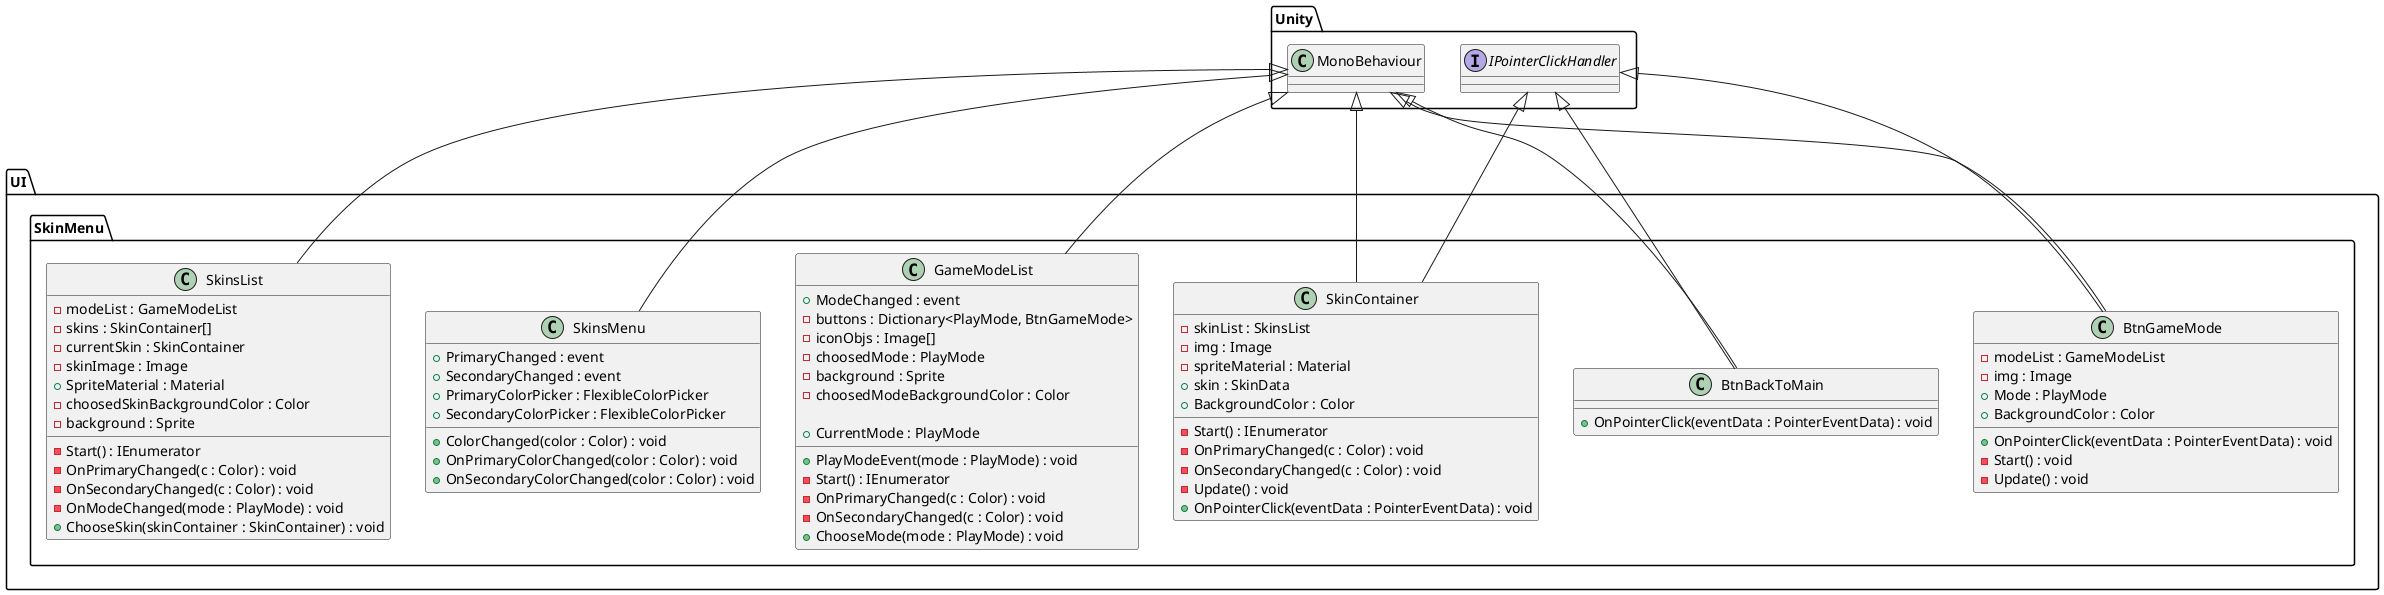 @startuml

package Unity {
    class MonoBehaviour
    interface IPointerClickHandler
}

package UI{
    package SkinMenu{
        class BtnBackToMain
        {
            + OnPointerClick(eventData : PointerEventData) : void
        }
        MonoBehaviour <|--- BtnBackToMain
        IPointerClickHandler <|---BtnBackToMain

        class BtnGameMode
        {
            - modeList : GameModeList
            - img : Image
            + Mode : PlayMode
            + BackgroundColor : Color
            + OnPointerClick(eventData : PointerEventData) : void
            - Start() : void
            - Update() : void
        }
        MonoBehaviour <|--- BtnGameMode
        IPointerClickHandler <|---BtnGameMode

        class GameModeList
        {
            + PlayModeEvent(mode : PlayMode) : void
            + ModeChanged : event
            - buttons : Dictionary<PlayMode, BtnGameMode>
            - iconObjs : Image[]
            - choosedMode : PlayMode
            - background : Sprite
            - choosedModeBackgroundColor : Color

            + CurrentMode : PlayMode
            - Start() : IEnumerator
            - OnPrimaryChanged(c : Color) : void
            - OnSecondaryChanged(c : Color) : void
            + ChooseMode(mode : PlayMode) : void
        }
        MonoBehaviour <|--- GameModeList

        class SkinContainer
        {
            - skinList : SkinsList
            - img : Image
            - spriteMaterial : Material
            + skin : SkinData
            + BackgroundColor : Color
            - Start() : IEnumerator
            - OnPrimaryChanged(c : Color) : void
            - OnSecondaryChanged(c : Color) : void
            - Update() : void
            + OnPointerClick(eventData : PointerEventData) : void
        }
        MonoBehaviour <|--- SkinContainer
        IPointerClickHandler <|--- SkinContainer

        class SkinsList
        {
            - modeList : GameModeList
            - skins : SkinContainer[]
            - currentSkin : SkinContainer
            - skinImage : Image
            + SpriteMaterial : Material
            - choosedSkinBackgroundColor : Color
            - background : Sprite
            - Start() : IEnumerator
            - OnPrimaryChanged(c : Color) : void
            - OnSecondaryChanged(c : Color) : void
            - OnModeChanged(mode : PlayMode) : void
            + ChooseSkin(skinContainer : SkinContainer) : void
        }
        MonoBehaviour <|--- SkinsList

        class SkinsMenu
        {
            + ColorChanged(color : Color) : void
            + PrimaryChanged : event
            + SecondaryChanged : event
            + PrimaryColorPicker : FlexibleColorPicker
            + SecondaryColorPicker : FlexibleColorPicker
            + OnPrimaryColorChanged(color : Color) : void
            + OnSecondaryColorChanged(color : Color) : void
        }
        MonoBehaviour <|--- SkinsMenu
    }
}

@enduml